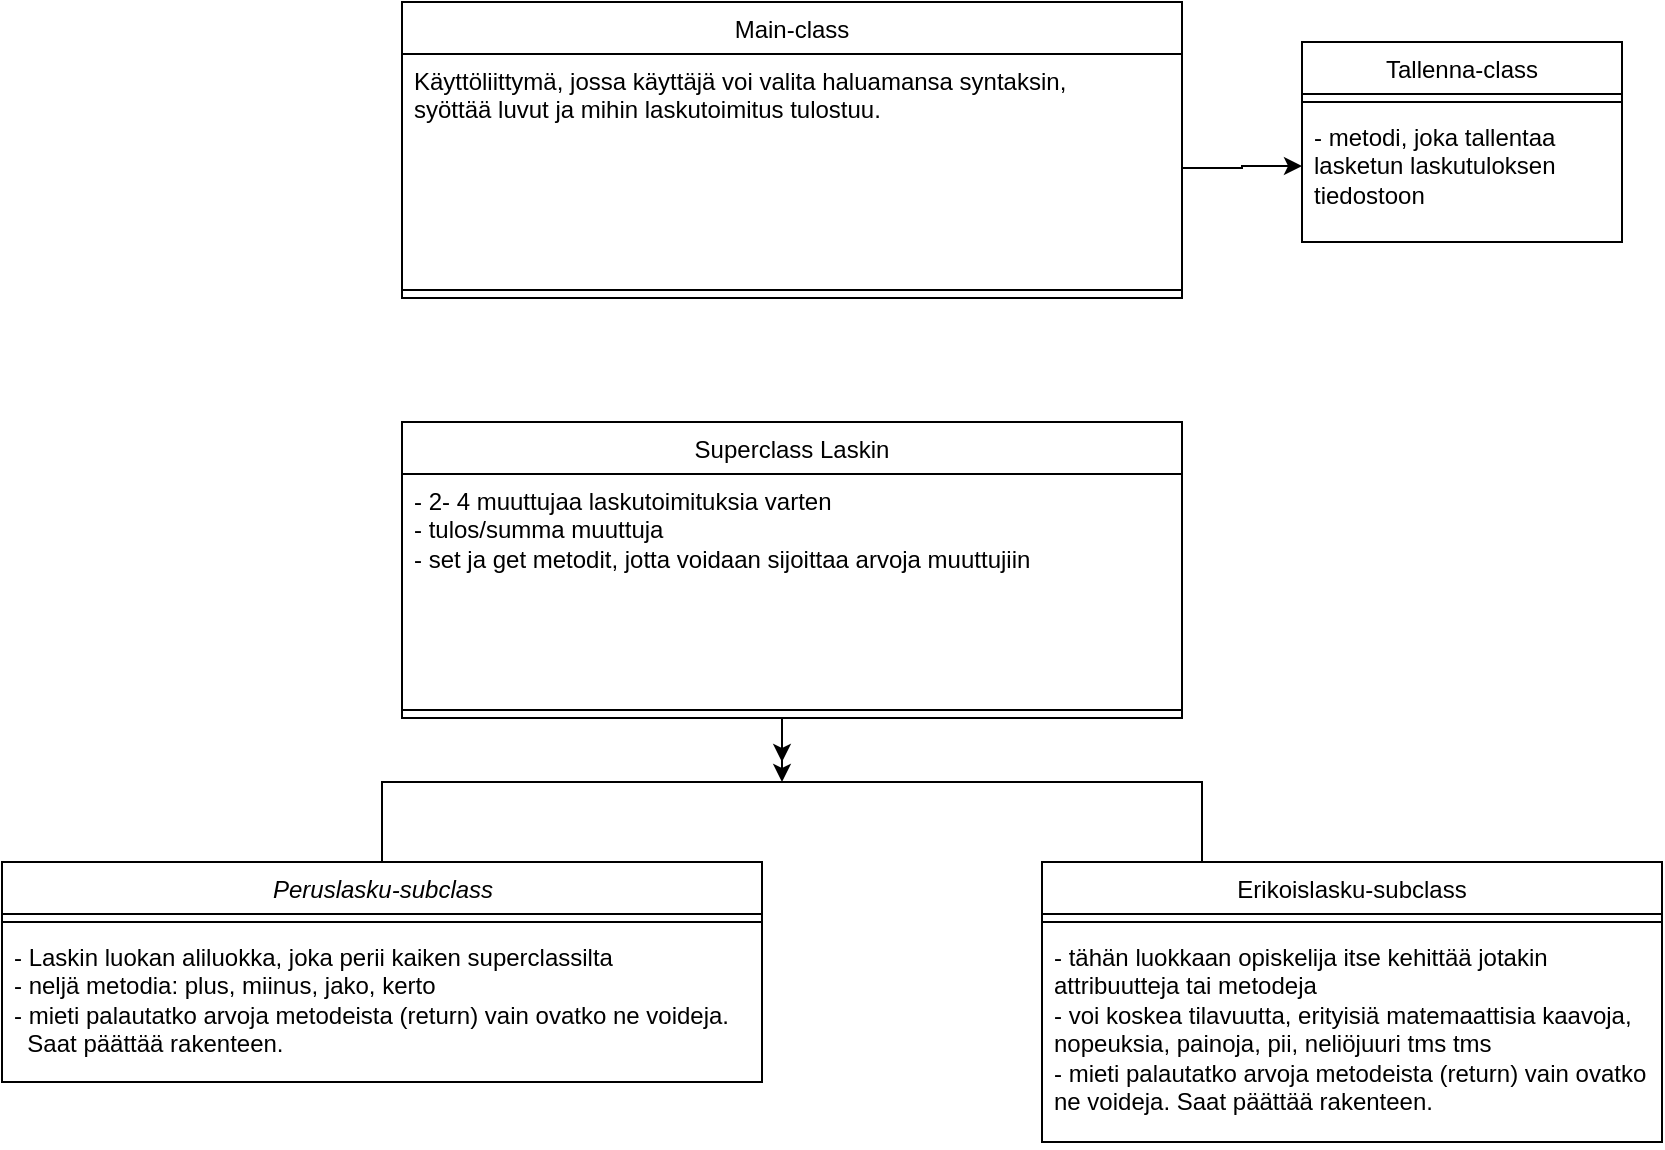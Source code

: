 <mxfile version="24.7.7">
  <diagram id="C5RBs43oDa-KdzZeNtuy" name="Page-1">
    <mxGraphModel dx="1434" dy="746" grid="1" gridSize="10" guides="1" tooltips="1" connect="1" arrows="1" fold="1" page="1" pageScale="1" pageWidth="827" pageHeight="1169" math="0" shadow="0">
      <root>
        <mxCell id="WIyWlLk6GJQsqaUBKTNV-0" />
        <mxCell id="WIyWlLk6GJQsqaUBKTNV-1" parent="WIyWlLk6GJQsqaUBKTNV-0" />
        <mxCell id="zkfFHV4jXpPFQw0GAbJ--0" value="Peruslasku-subclass" style="swimlane;fontStyle=2;align=center;verticalAlign=top;childLayout=stackLayout;horizontal=1;startSize=26;horizontalStack=0;resizeParent=1;resizeLast=0;collapsible=1;marginBottom=0;rounded=0;shadow=0;strokeWidth=1;html=1;" parent="WIyWlLk6GJQsqaUBKTNV-1" vertex="1">
          <mxGeometry x="60" y="470" width="380" height="110" as="geometry">
            <mxRectangle x="230" y="140" width="160" height="26" as="alternateBounds" />
          </mxGeometry>
        </mxCell>
        <mxCell id="zkfFHV4jXpPFQw0GAbJ--4" value="" style="line;html=1;strokeWidth=1;align=left;verticalAlign=middle;spacingTop=-1;spacingLeft=3;spacingRight=3;rotatable=0;labelPosition=right;points=[];portConstraint=eastwest;" parent="zkfFHV4jXpPFQw0GAbJ--0" vertex="1">
          <mxGeometry y="26" width="380" height="8" as="geometry" />
        </mxCell>
        <mxCell id="zkfFHV4jXpPFQw0GAbJ--5" value="- Laskin luokan aliluokka, joka perii kaiken superclassilta&lt;br&gt;- neljä metodia: plus, miinus, jako, kerto&lt;br&gt;- mieti palautatko arvoja metodeista (return) vain ovatko ne voideja.&lt;div&gt;&amp;nbsp; Saat päättää rakenteen.&lt;/div&gt;" style="text;align=left;verticalAlign=top;spacingLeft=4;spacingRight=4;overflow=hidden;rotatable=0;points=[[0,0.5],[1,0.5]];portConstraint=eastwest;html=1;" parent="zkfFHV4jXpPFQw0GAbJ--0" vertex="1">
          <mxGeometry y="34" width="380" height="76" as="geometry" />
        </mxCell>
        <mxCell id="zkfFHV4jXpPFQw0GAbJ--6" value="Erikoislasku-subclass&#xa;&#xa;" style="swimlane;fontStyle=0;align=center;verticalAlign=top;childLayout=stackLayout;horizontal=1;startSize=26;horizontalStack=0;resizeParent=1;resizeLast=0;collapsible=1;marginBottom=0;rounded=0;shadow=0;strokeWidth=1;" parent="WIyWlLk6GJQsqaUBKTNV-1" vertex="1">
          <mxGeometry x="580" y="470" width="310" height="140" as="geometry">
            <mxRectangle x="130" y="380" width="160" height="26" as="alternateBounds" />
          </mxGeometry>
        </mxCell>
        <mxCell id="zkfFHV4jXpPFQw0GAbJ--9" value="" style="line;html=1;strokeWidth=1;align=left;verticalAlign=middle;spacingTop=-1;spacingLeft=3;spacingRight=3;rotatable=0;labelPosition=right;points=[];portConstraint=eastwest;" parent="zkfFHV4jXpPFQw0GAbJ--6" vertex="1">
          <mxGeometry y="26" width="310" height="8" as="geometry" />
        </mxCell>
        <mxCell id="zkfFHV4jXpPFQw0GAbJ--10" value="- tähän luokkaan opiskelija itse kehittää jotakin attribuutteja tai metodeja&#xa;- voi koskea tilavuutta, erityisiä matemaattisia kaavoja, nopeuksia, painoja, pii, neliöjuuri tms tms&#xa;- mieti palautatko arvoja metodeista (return) vain ovatko ne voideja. Saat päättää rakenteen." style="text;align=left;verticalAlign=top;spacingLeft=4;spacingRight=4;overflow=hidden;rotatable=0;points=[[0,0.5],[1,0.5]];portConstraint=eastwest;fontStyle=0;whiteSpace=wrap;" parent="zkfFHV4jXpPFQw0GAbJ--6" vertex="1">
          <mxGeometry y="34" width="310" height="106" as="geometry" />
        </mxCell>
        <mxCell id="wVRFrdBd40qkVRY2vEr0-2" style="edgeStyle=orthogonalEdgeStyle;rounded=0;orthogonalLoop=1;jettySize=auto;html=1;exitX=0.5;exitY=1;exitDx=0;exitDy=0;" edge="1" parent="WIyWlLk6GJQsqaUBKTNV-1" source="zkfFHV4jXpPFQw0GAbJ--13">
          <mxGeometry relative="1" as="geometry">
            <mxPoint x="450" y="430" as="targetPoint" />
          </mxGeometry>
        </mxCell>
        <mxCell id="wVRFrdBd40qkVRY2vEr0-5" style="edgeStyle=orthogonalEdgeStyle;rounded=0;orthogonalLoop=1;jettySize=auto;html=1;exitX=0.5;exitY=1;exitDx=0;exitDy=0;" edge="1" parent="WIyWlLk6GJQsqaUBKTNV-1" source="zkfFHV4jXpPFQw0GAbJ--13">
          <mxGeometry relative="1" as="geometry">
            <mxPoint x="450" y="420" as="targetPoint" />
          </mxGeometry>
        </mxCell>
        <mxCell id="zkfFHV4jXpPFQw0GAbJ--13" value="Superclass Laskin" style="swimlane;fontStyle=0;align=center;verticalAlign=top;childLayout=stackLayout;horizontal=1;startSize=26;horizontalStack=0;resizeParent=1;resizeLast=0;collapsible=1;marginBottom=0;rounded=0;shadow=0;strokeWidth=1;" parent="WIyWlLk6GJQsqaUBKTNV-1" vertex="1">
          <mxGeometry x="260" y="250" width="390" height="148" as="geometry">
            <mxRectangle x="340" y="380" width="170" height="26" as="alternateBounds" />
          </mxGeometry>
        </mxCell>
        <mxCell id="zkfFHV4jXpPFQw0GAbJ--14" value="- 2- 4 muuttujaa laskutoimituksia varten&lt;br&gt;- tulos/summa muuttuja&lt;br&gt;- set ja get metodit, jotta voidaan sijoittaa arvoja muuttujiin" style="text;align=left;verticalAlign=top;spacingLeft=4;spacingRight=4;overflow=hidden;rotatable=0;points=[[0,0.5],[1,0.5]];portConstraint=eastwest;html=1;" parent="zkfFHV4jXpPFQw0GAbJ--13" vertex="1">
          <mxGeometry y="26" width="390" height="114" as="geometry" />
        </mxCell>
        <mxCell id="zkfFHV4jXpPFQw0GAbJ--15" value="" style="line;html=1;strokeWidth=1;align=left;verticalAlign=middle;spacingTop=-1;spacingLeft=3;spacingRight=3;rotatable=0;labelPosition=right;points=[];portConstraint=eastwest;" parent="zkfFHV4jXpPFQw0GAbJ--13" vertex="1">
          <mxGeometry y="140" width="390" height="8" as="geometry" />
        </mxCell>
        <mxCell id="zkfFHV4jXpPFQw0GAbJ--17" value="Tallenna-class" style="swimlane;fontStyle=0;align=center;verticalAlign=top;childLayout=stackLayout;horizontal=1;startSize=26;horizontalStack=0;resizeParent=1;resizeLast=0;collapsible=1;marginBottom=0;rounded=0;shadow=0;strokeWidth=1;" parent="WIyWlLk6GJQsqaUBKTNV-1" vertex="1">
          <mxGeometry x="710" y="60" width="160" height="100" as="geometry">
            <mxRectangle x="550" y="140" width="160" height="26" as="alternateBounds" />
          </mxGeometry>
        </mxCell>
        <mxCell id="zkfFHV4jXpPFQw0GAbJ--23" value="" style="line;html=1;strokeWidth=1;align=left;verticalAlign=middle;spacingTop=-1;spacingLeft=3;spacingRight=3;rotatable=0;labelPosition=right;points=[];portConstraint=eastwest;" parent="zkfFHV4jXpPFQw0GAbJ--17" vertex="1">
          <mxGeometry y="26" width="160" height="8" as="geometry" />
        </mxCell>
        <mxCell id="zkfFHV4jXpPFQw0GAbJ--24" value="- metodi, joka tallentaa lasketun laskutuloksen tiedostoon" style="text;align=left;verticalAlign=top;spacingLeft=4;spacingRight=4;overflow=hidden;rotatable=0;points=[[0,0.5],[1,0.5]];portConstraint=eastwest;whiteSpace=wrap;" parent="zkfFHV4jXpPFQw0GAbJ--17" vertex="1">
          <mxGeometry y="34" width="160" height="56" as="geometry" />
        </mxCell>
        <mxCell id="wVRFrdBd40qkVRY2vEr0-4" value="" style="endArrow=none;html=1;rounded=0;" edge="1" parent="WIyWlLk6GJQsqaUBKTNV-1">
          <mxGeometry width="50" height="50" relative="1" as="geometry">
            <mxPoint x="250" y="430" as="sourcePoint" />
            <mxPoint x="660" y="430" as="targetPoint" />
            <Array as="points">
              <mxPoint x="250" y="470" />
              <mxPoint x="250" y="430" />
              <mxPoint x="660" y="430" />
              <mxPoint x="660" y="470" />
            </Array>
          </mxGeometry>
        </mxCell>
        <mxCell id="wVRFrdBd40qkVRY2vEr0-10" value="Main-class" style="swimlane;fontStyle=0;align=center;verticalAlign=top;childLayout=stackLayout;horizontal=1;startSize=26;horizontalStack=0;resizeParent=1;resizeLast=0;collapsible=1;marginBottom=0;rounded=0;shadow=0;strokeWidth=1;" vertex="1" parent="WIyWlLk6GJQsqaUBKTNV-1">
          <mxGeometry x="260" y="40" width="390" height="148" as="geometry">
            <mxRectangle x="340" y="380" width="170" height="26" as="alternateBounds" />
          </mxGeometry>
        </mxCell>
        <mxCell id="wVRFrdBd40qkVRY2vEr0-11" value="Käyttöliittymä, jossa käyttäjä voi valita haluamansa syntaksin,&amp;nbsp;&lt;div&gt;syöttää luvut ja mihin laskutoimitus tulostuu.&lt;/div&gt;" style="text;align=left;verticalAlign=top;spacingLeft=4;spacingRight=4;overflow=hidden;rotatable=0;points=[[0,0.5],[1,0.5]];portConstraint=eastwest;html=1;" vertex="1" parent="wVRFrdBd40qkVRY2vEr0-10">
          <mxGeometry y="26" width="390" height="114" as="geometry" />
        </mxCell>
        <mxCell id="wVRFrdBd40qkVRY2vEr0-12" value="" style="line;html=1;strokeWidth=1;align=left;verticalAlign=middle;spacingTop=-1;spacingLeft=3;spacingRight=3;rotatable=0;labelPosition=right;points=[];portConstraint=eastwest;" vertex="1" parent="wVRFrdBd40qkVRY2vEr0-10">
          <mxGeometry y="140" width="390" height="8" as="geometry" />
        </mxCell>
        <mxCell id="wVRFrdBd40qkVRY2vEr0-13" value="" style="edgeStyle=orthogonalEdgeStyle;rounded=0;orthogonalLoop=1;jettySize=auto;html=1;" edge="1" parent="WIyWlLk6GJQsqaUBKTNV-1" source="wVRFrdBd40qkVRY2vEr0-11" target="zkfFHV4jXpPFQw0GAbJ--24">
          <mxGeometry relative="1" as="geometry" />
        </mxCell>
      </root>
    </mxGraphModel>
  </diagram>
</mxfile>
